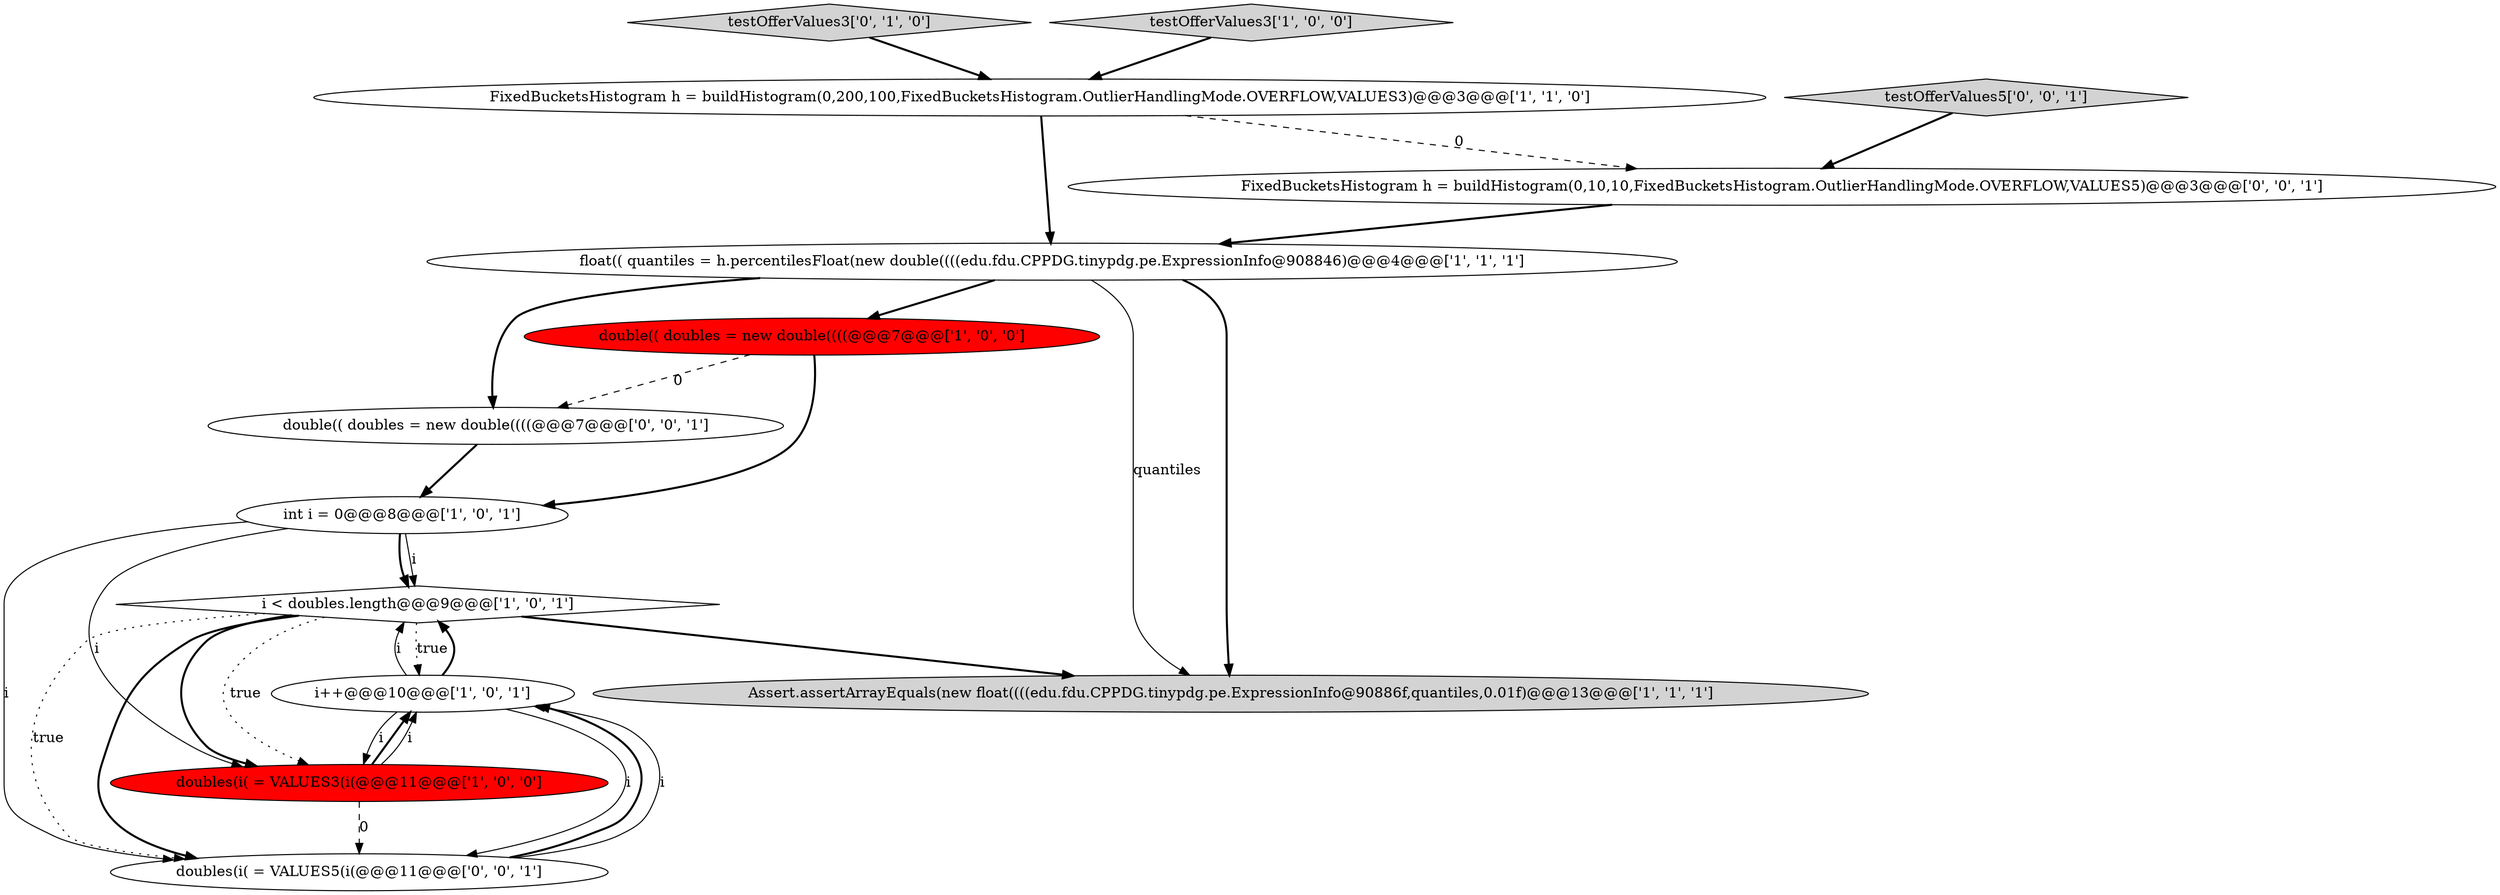 digraph {
6 [style = filled, label = "FixedBucketsHistogram h = buildHistogram(0,200,100,FixedBucketsHistogram.OutlierHandlingMode.OVERFLOW,VALUES3)@@@3@@@['1', '1', '0']", fillcolor = white, shape = ellipse image = "AAA0AAABBB1BBB"];
9 [style = filled, label = "testOfferValues3['0', '1', '0']", fillcolor = lightgray, shape = diamond image = "AAA0AAABBB2BBB"];
1 [style = filled, label = "i < doubles.length@@@9@@@['1', '0', '1']", fillcolor = white, shape = diamond image = "AAA0AAABBB1BBB"];
7 [style = filled, label = "i++@@@10@@@['1', '0', '1']", fillcolor = white, shape = ellipse image = "AAA0AAABBB1BBB"];
12 [style = filled, label = "double(( doubles = new double((((@@@7@@@['0', '0', '1']", fillcolor = white, shape = ellipse image = "AAA0AAABBB3BBB"];
0 [style = filled, label = "float(( quantiles = h.percentilesFloat(new double((((edu.fdu.CPPDG.tinypdg.pe.ExpressionInfo@908846)@@@4@@@['1', '1', '1']", fillcolor = white, shape = ellipse image = "AAA0AAABBB1BBB"];
3 [style = filled, label = "int i = 0@@@8@@@['1', '0', '1']", fillcolor = white, shape = ellipse image = "AAA0AAABBB1BBB"];
2 [style = filled, label = "testOfferValues3['1', '0', '0']", fillcolor = lightgray, shape = diamond image = "AAA0AAABBB1BBB"];
13 [style = filled, label = "FixedBucketsHistogram h = buildHistogram(0,10,10,FixedBucketsHistogram.OutlierHandlingMode.OVERFLOW,VALUES5)@@@3@@@['0', '0', '1']", fillcolor = white, shape = ellipse image = "AAA0AAABBB3BBB"];
11 [style = filled, label = "testOfferValues5['0', '0', '1']", fillcolor = lightgray, shape = diamond image = "AAA0AAABBB3BBB"];
5 [style = filled, label = "double(( doubles = new double((((@@@7@@@['1', '0', '0']", fillcolor = red, shape = ellipse image = "AAA1AAABBB1BBB"];
10 [style = filled, label = "doubles(i( = VALUES5(i(@@@11@@@['0', '0', '1']", fillcolor = white, shape = ellipse image = "AAA0AAABBB3BBB"];
8 [style = filled, label = "doubles(i( = VALUES3(i(@@@11@@@['1', '0', '0']", fillcolor = red, shape = ellipse image = "AAA1AAABBB1BBB"];
4 [style = filled, label = "Assert.assertArrayEquals(new float((((edu.fdu.CPPDG.tinypdg.pe.ExpressionInfo@90886f,quantiles,0.01f)@@@13@@@['1', '1', '1']", fillcolor = lightgray, shape = ellipse image = "AAA0AAABBB1BBB"];
5->3 [style = bold, label=""];
1->4 [style = bold, label=""];
5->12 [style = dashed, label="0"];
7->1 [style = bold, label=""];
1->8 [style = bold, label=""];
1->10 [style = dotted, label="true"];
8->10 [style = dashed, label="0"];
3->1 [style = bold, label=""];
2->6 [style = bold, label=""];
3->8 [style = solid, label="i"];
0->12 [style = bold, label=""];
7->1 [style = solid, label="i"];
3->1 [style = solid, label="i"];
6->0 [style = bold, label=""];
7->10 [style = solid, label="i"];
10->7 [style = bold, label=""];
8->7 [style = bold, label=""];
9->6 [style = bold, label=""];
1->7 [style = dotted, label="true"];
3->10 [style = solid, label="i"];
6->13 [style = dashed, label="0"];
0->4 [style = solid, label="quantiles"];
0->4 [style = bold, label=""];
11->13 [style = bold, label=""];
1->8 [style = dotted, label="true"];
12->3 [style = bold, label=""];
10->7 [style = solid, label="i"];
1->10 [style = bold, label=""];
7->8 [style = solid, label="i"];
8->7 [style = solid, label="i"];
0->5 [style = bold, label=""];
13->0 [style = bold, label=""];
}
